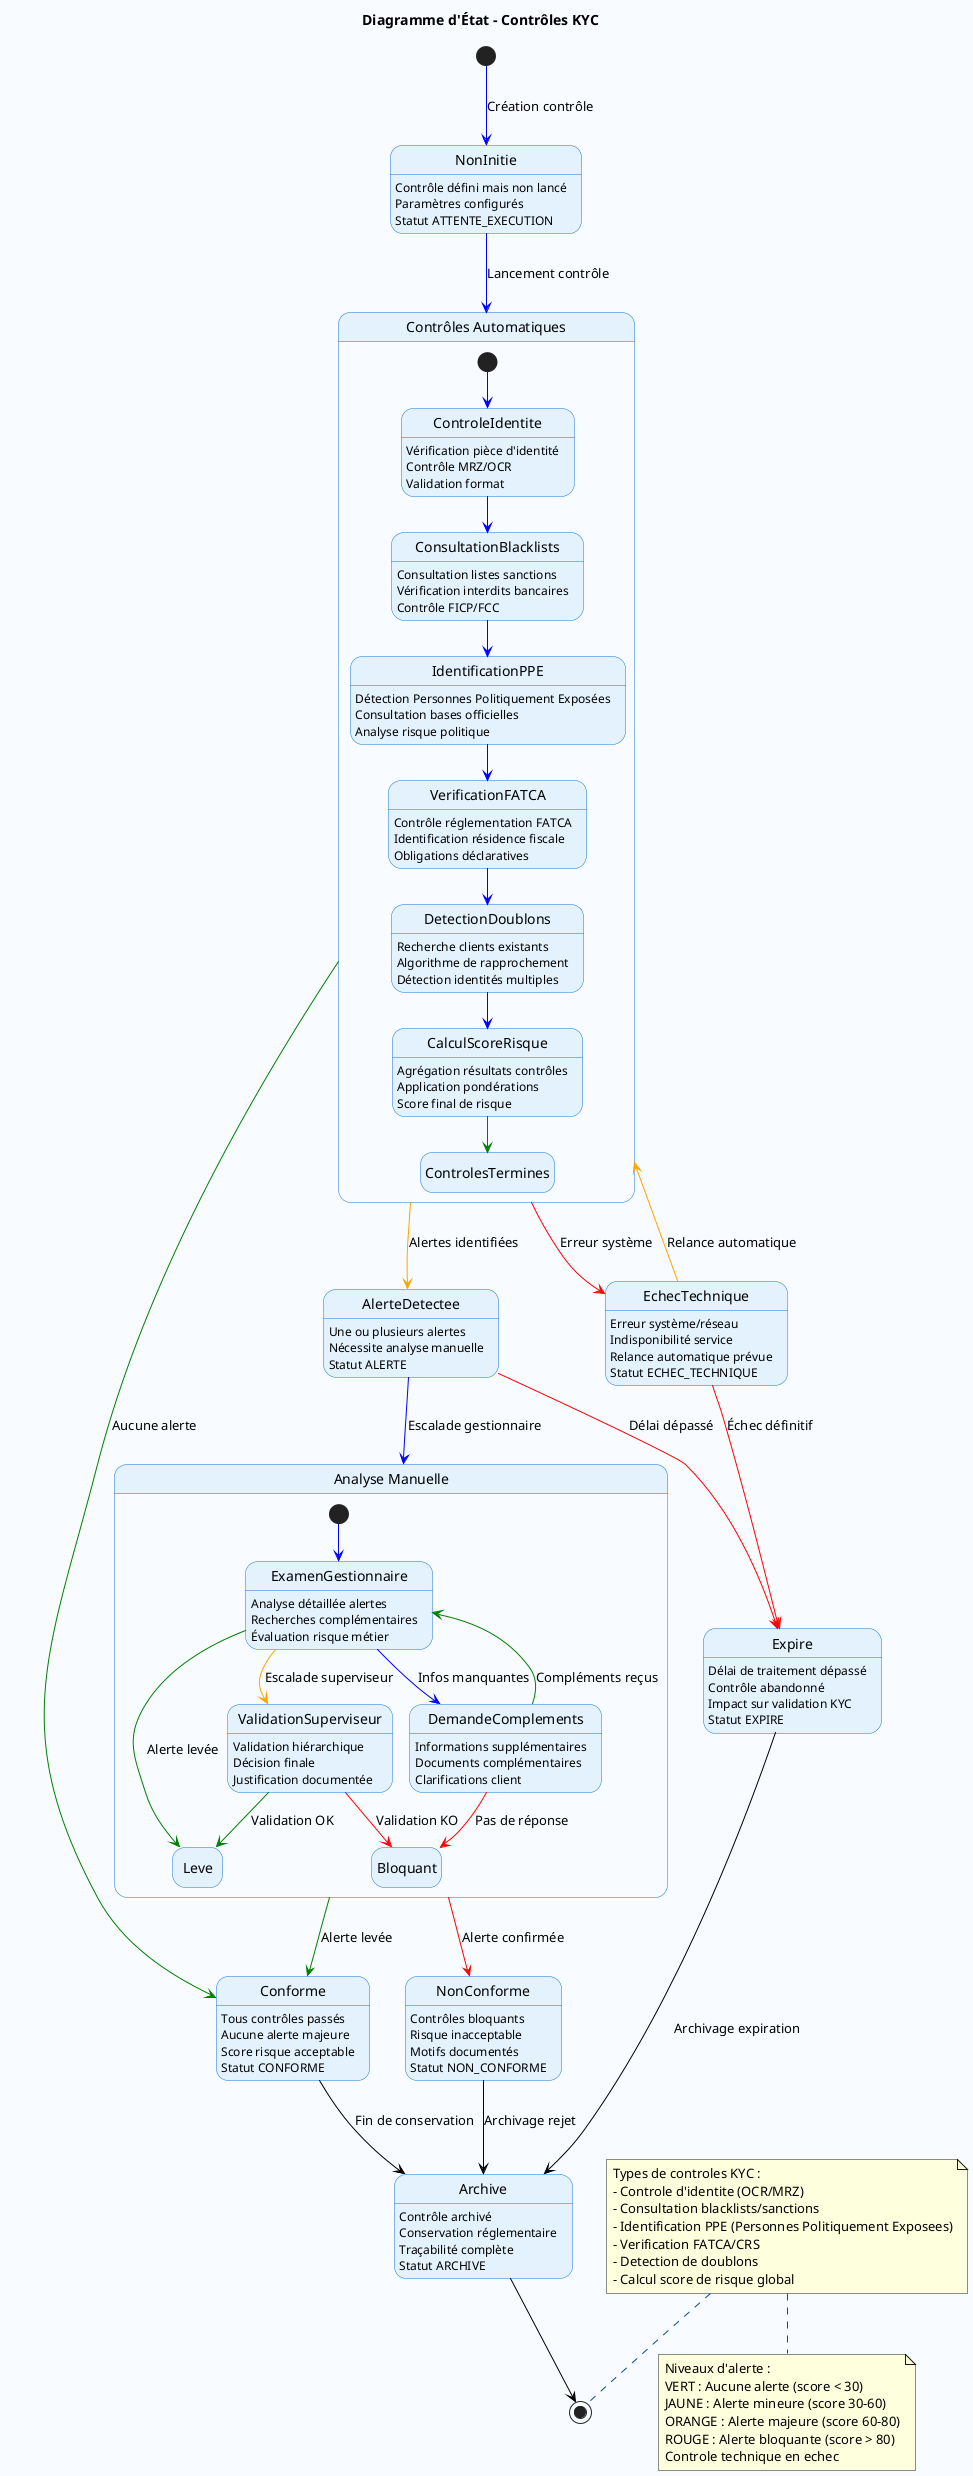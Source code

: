@startuml EtatControleKYC
skinparam backgroundColor #F8FBFF
skinparam state {
    BackgroundColor #E3F2FD
    BorderColor #1976D2
    ArrowColor #0D47A1
}

hide empty description
title Diagramme d'État - Contrôles KYC

[*] -[#blue]-> NonInitie : Création contrôle

state NonInitie {
    NonInitie : Contrôle défini mais non lancé
    NonInitie : Paramètres configurés
    NonInitie : Statut ATTENTE_EXECUTION
}

NonInitie -[#blue]-> EnCours : Lancement contrôle

state "Contrôles Automatiques" as EnCours {
    [*] -[#blue]-> ControleIdentite
    
    state ControleIdentite {
        ControleIdentite : Vérification pièce d'identité
        ControleIdentite : Contrôle MRZ/OCR
        ControleIdentite : Validation format
    }
    
    state ConsultationBlacklists {
        ConsultationBlacklists : Consultation listes sanctions
        ConsultationBlacklists : Vérification interdits bancaires
        ConsultationBlacklists : Contrôle FICP/FCC
    }
    
    state IdentificationPPE {
        IdentificationPPE : Détection Personnes Politiquement Exposées
        IdentificationPPE : Consultation bases officielles
        IdentificationPPE : Analyse risque politique
    }
    
    state VerificationFATCA {
        VerificationFATCA : Contrôle réglementation FATCA
        VerificationFATCA : Identification résidence fiscale
        VerificationFATCA : Obligations déclaratives
    }
    
    state DetectionDoublons {
        DetectionDoublons : Recherche clients existants
        DetectionDoublons : Algorithme de rapprochement
        DetectionDoublons : Détection identités multiples
    }
    
    state CalculScoreRisque {
        CalculScoreRisque : Agrégation résultats contrôles
        CalculScoreRisque : Application pondérations
        CalculScoreRisque : Score final de risque
    }
    
    ControleIdentite -[#blue]-> ConsultationBlacklists
    ConsultationBlacklists -[#blue]-> IdentificationPPE
    IdentificationPPE -[#blue]-> VerificationFATCA
    VerificationFATCA -[#blue]-> DetectionDoublons
    DetectionDoublons -[#blue]-> CalculScoreRisque
    CalculScoreRisque -[#green]-> ControlesTermines
    
    state ControlesTermines <<end>>
}

EnCours -[#green]-> Conforme : Aucune alerte
EnCours -[#orange]-> AlerteDetectee : Alertes identifiées
EnCours -[#red]-> EchecTechnique : Erreur système

state Conforme {
    Conforme : Tous contrôles passés
    Conforme : Aucune alerte majeure
    Conforme : Score risque acceptable
    Conforme : Statut CONFORME
}

state AlerteDetectee {
    AlerteDetectee : Une ou plusieurs alertes
    AlerteDetectee : Nécessite analyse manuelle
    AlerteDetectee : Statut ALERTE
}

AlerteDetectee -[#blue]-> AnalyseManuelle : Escalade gestionnaire

state "Analyse Manuelle" as AnalyseManuelle {
    [*] -[#blue]-> ExamenGestionnaire
    
    state ExamenGestionnaire {
        ExamenGestionnaire : Analyse détaillée alertes
        ExamenGestionnaire : Recherches complémentaires
        ExamenGestionnaire : Évaluation risque métier
    }
    
    state ValidationSuperviseur {
        ValidationSuperviseur : Validation hiérarchique
        ValidationSuperviseur : Décision finale
        ValidationSuperviseur : Justification documentée
    }
    
    state DemandeComplements {
        DemandeComplements : Informations supplémentaires
        DemandeComplements : Documents complémentaires
        DemandeComplements : Clarifications client
    }
    
    ExamenGestionnaire -[#green]-> Leve : Alerte levée
    ExamenGestionnaire -[#orange]-> ValidationSuperviseur : Escalade superviseur
    ExamenGestionnaire -[#blue]-> DemandeComplements : Infos manquantes
    
    ValidationSuperviseur -[#green]-> Leve : Validation OK
    ValidationSuperviseur -[#red]-> Bloquant : Validation KO
    
    DemandeComplements -[#green]-> ExamenGestionnaire : Compléments reçus
    DemandeComplements -[#red]-> Bloquant : Pas de réponse
    
    state Leve <<end>>
    state Bloquant <<end>>
}

AnalyseManuelle -[#green]-> Conforme : Alerte levée
AnalyseManuelle -[#red]-> NonConforme : Alerte confirmée

state NonConforme {
    NonConforme : Contrôles bloquants
    NonConforme : Risque inacceptable
    NonConforme : Motifs documentés
    NonConforme : Statut NON_CONFORME
}

state EchecTechnique {
    EchecTechnique : Erreur système/réseau
    EchecTechnique : Indisponibilité service
    EchecTechnique : Relance automatique prévue
    EchecTechnique : Statut ECHEC_TECHNIQUE
}

state Expire {
    Expire : Délai de traitement dépassé
    Expire : Contrôle abandonné
    Expire : Impact sur validation KYC
    Expire : Statut EXPIRE
}

state Archive {
    Archive : Contrôle archivé
    Archive : Conservation réglementaire
    Archive : Traçabilité complète
    Archive : Statut ARCHIVE
}

' Gestion des timeouts et reprises
EchecTechnique -[#orange]-> EnCours : Relance automatique
EchecTechnique -[#red]-> Expire : Échec définitif
AlerteDetectee -[#red]-> Expire : Délai dépassé

' Archivage
Conforme -[#black]-> Archive : Fin de conservation
NonConforme -[#black]-> Archive : Archivage rejet
Expire -[#black]-> Archive : Archivage expiration

' États finaux
Archive -[#black]-> [*]

note top
  Types de controles KYC :
  - Controle d'identite (OCR/MRZ)
  - Consultation blacklists/sanctions
  - Identification PPE (Personnes Politiquement Exposees)
  - Verification FATCA/CRS
  - Detection de doublons
  - Calcul score de risque global
end note

note bottom
  Niveaux d'alerte :
  VERT : Aucune alerte (score < 30)
  JAUNE : Alerte mineure (score 30-60)
  ORANGE : Alerte majeure (score 60-80)
  ROUGE : Alerte bloquante (score > 80)
  Controle technique en echec
end note

@enduml
